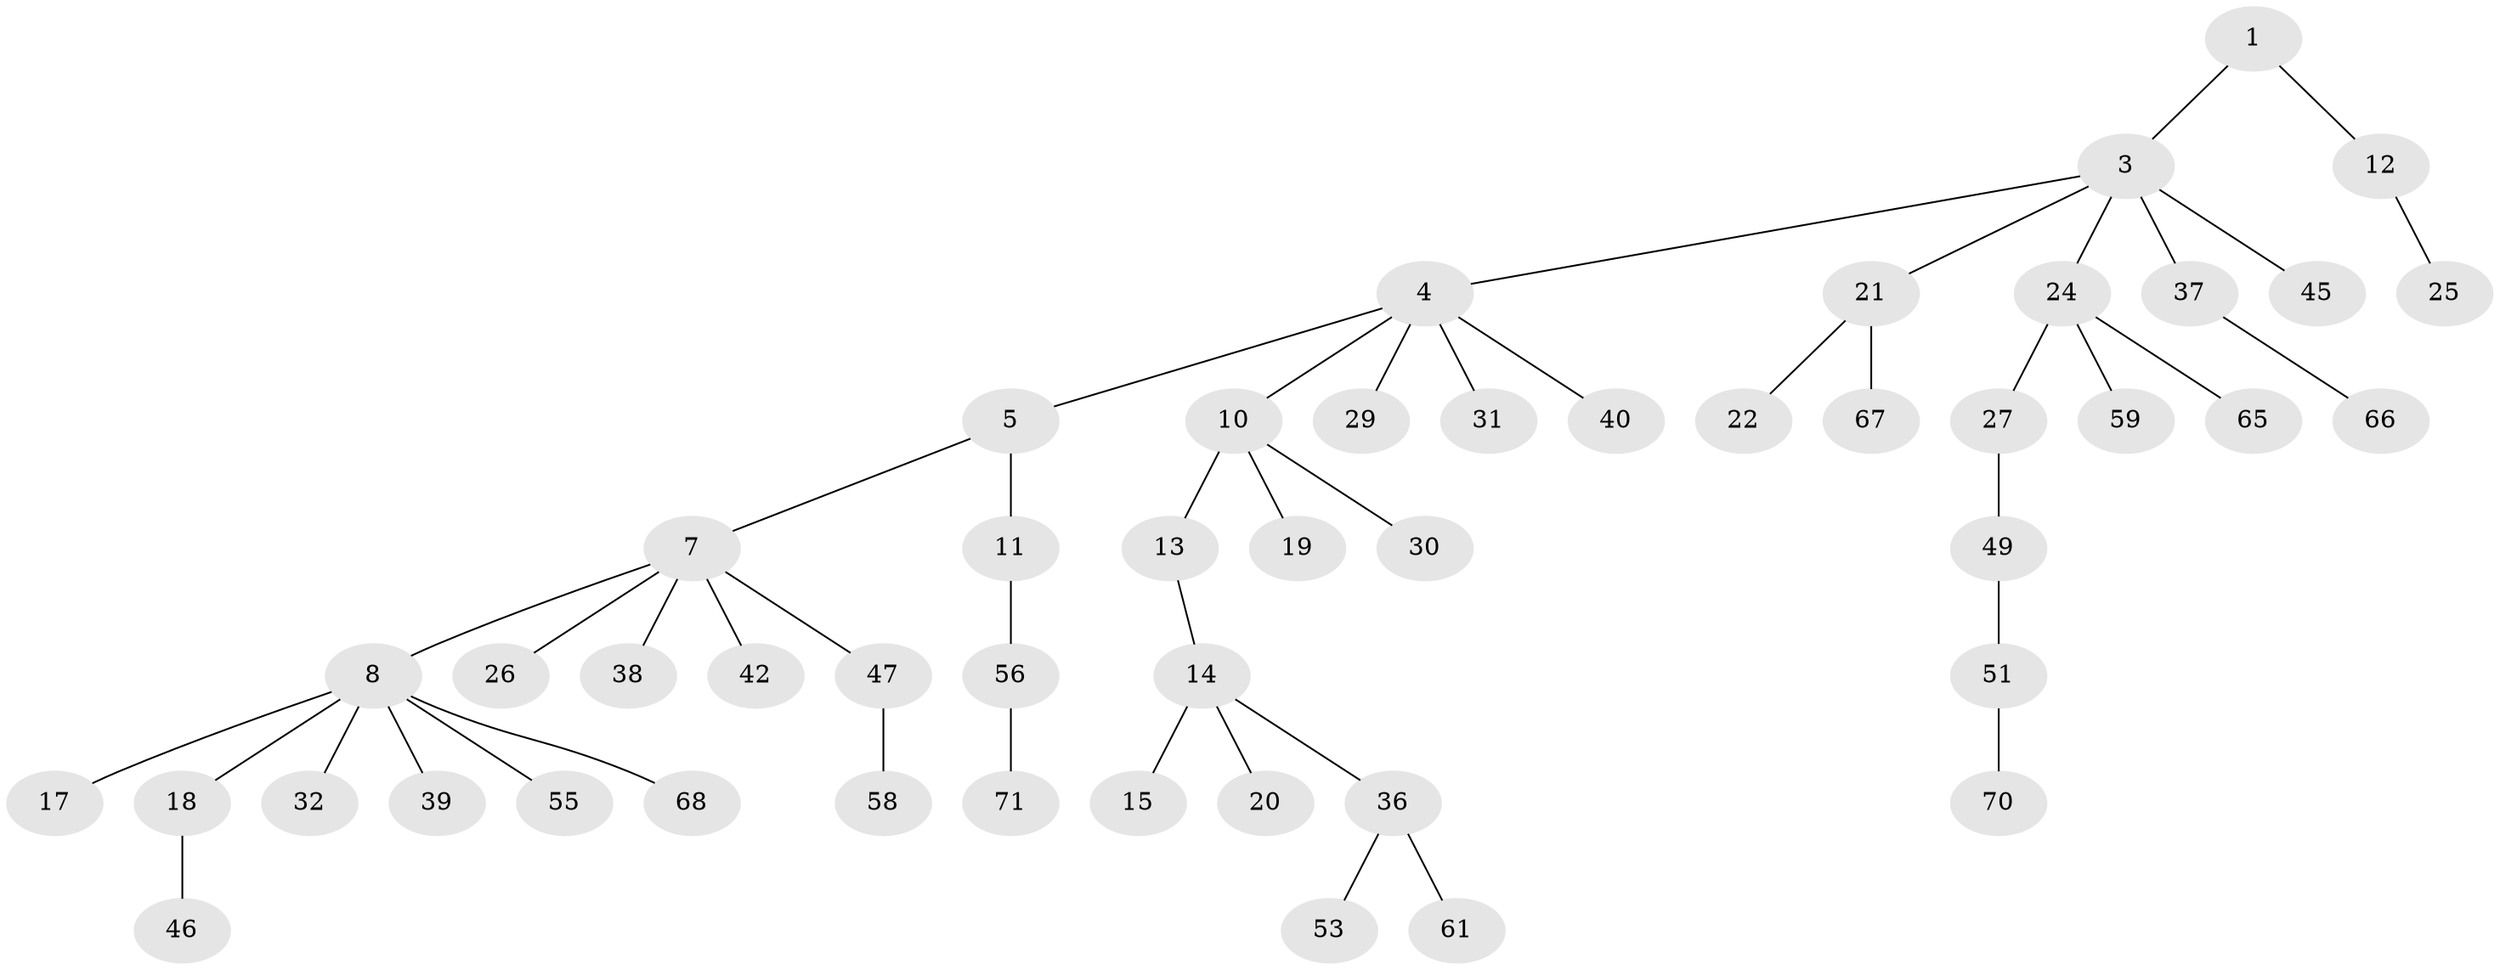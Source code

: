 // Generated by graph-tools (version 1.1) at 2025/24/03/03/25 07:24:06]
// undirected, 49 vertices, 48 edges
graph export_dot {
graph [start="1"]
  node [color=gray90,style=filled];
  1 [super="+2"];
  3 [super="+34"];
  4 [super="+6"];
  5;
  7 [super="+35"];
  8 [super="+9"];
  10 [super="+16"];
  11 [super="+28"];
  12;
  13;
  14 [super="+33"];
  15;
  17 [super="+48"];
  18 [super="+62"];
  19;
  20;
  21 [super="+23"];
  22;
  24 [super="+69"];
  25;
  26;
  27 [super="+44"];
  29;
  30;
  31 [super="+50"];
  32 [super="+41"];
  36 [super="+63"];
  37 [super="+43"];
  38;
  39 [super="+64"];
  40;
  42;
  45 [super="+60"];
  46;
  47 [super="+54"];
  49 [super="+52"];
  51;
  53;
  55;
  56 [super="+57"];
  58;
  59;
  61;
  65;
  66;
  67;
  68;
  70;
  71;
  1 -- 3;
  1 -- 12;
  3 -- 4;
  3 -- 21;
  3 -- 24;
  3 -- 37;
  3 -- 45;
  4 -- 5;
  4 -- 40;
  4 -- 10;
  4 -- 29;
  4 -- 31;
  5 -- 7;
  5 -- 11;
  7 -- 8;
  7 -- 26;
  7 -- 47;
  7 -- 42;
  7 -- 38;
  8 -- 17;
  8 -- 18;
  8 -- 32;
  8 -- 39;
  8 -- 55;
  8 -- 68;
  10 -- 13;
  10 -- 30;
  10 -- 19;
  11 -- 56;
  12 -- 25;
  13 -- 14;
  14 -- 15;
  14 -- 20;
  14 -- 36;
  18 -- 46;
  21 -- 22;
  21 -- 67;
  24 -- 27;
  24 -- 59;
  24 -- 65;
  27 -- 49;
  36 -- 53;
  36 -- 61;
  37 -- 66;
  47 -- 58;
  49 -- 51;
  51 -- 70;
  56 -- 71;
}
